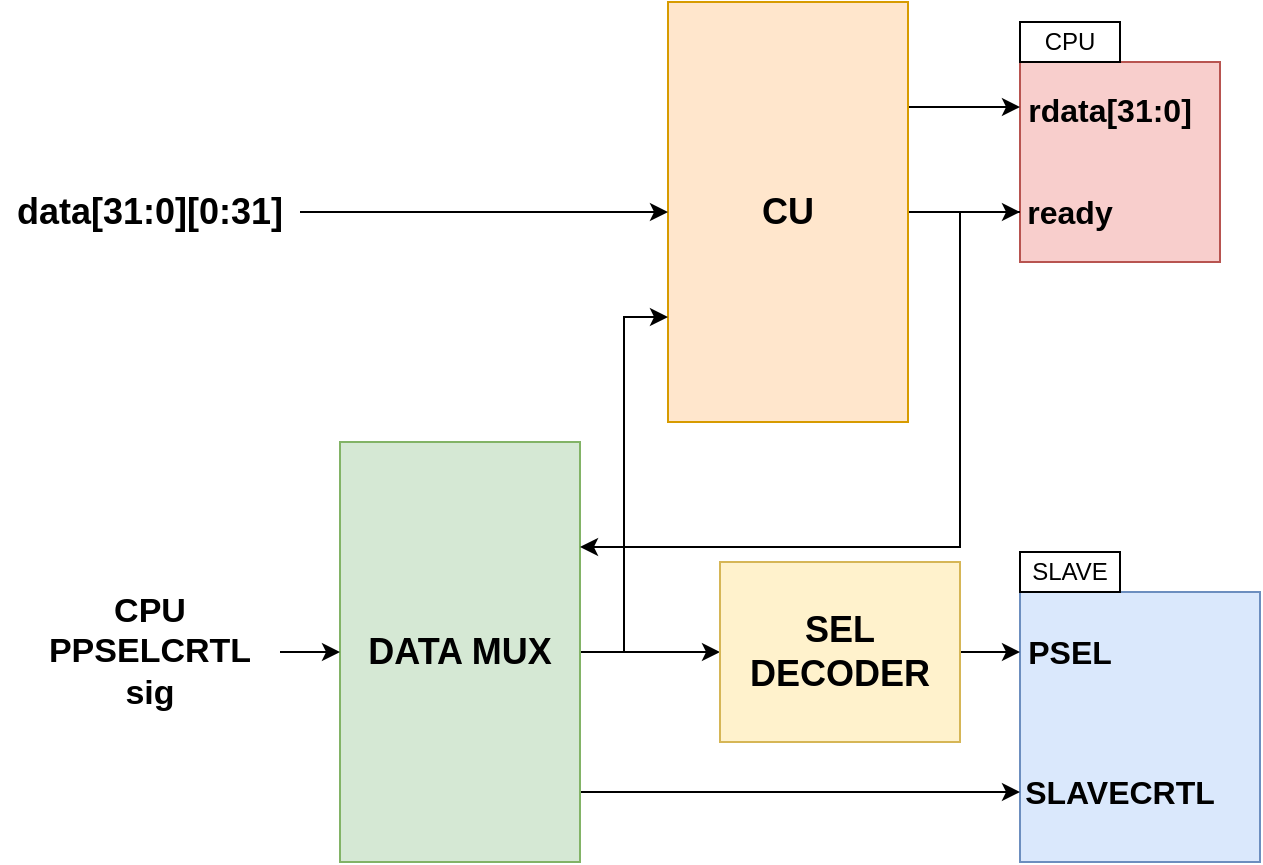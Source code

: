 <mxfile version="26.2.15">
  <diagram name="페이지-1" id="tCMl_iyAes5gaJrTplxd">
    <mxGraphModel dx="1090" dy="963" grid="1" gridSize="10" guides="1" tooltips="1" connect="1" arrows="1" fold="1" page="1" pageScale="1" pageWidth="827" pageHeight="1169" math="0" shadow="0">
      <root>
        <mxCell id="0" />
        <mxCell id="1" parent="0" />
        <mxCell id="CwWciGCMBSkFRej0DaMF-19" value="" style="rounded=0;whiteSpace=wrap;html=1;fillColor=#dae8fc;strokeColor=#6c8ebf;" vertex="1" parent="1">
          <mxGeometry x="550" y="365" width="120" height="135" as="geometry" />
        </mxCell>
        <mxCell id="CwWciGCMBSkFRej0DaMF-17" value="" style="whiteSpace=wrap;html=1;aspect=fixed;fillColor=#f8cecc;strokeColor=#b85450;" vertex="1" parent="1">
          <mxGeometry x="550" y="100" width="100" height="100" as="geometry" />
        </mxCell>
        <mxCell id="CwWciGCMBSkFRej0DaMF-9" value="" style="edgeStyle=orthogonalEdgeStyle;rounded=0;orthogonalLoop=1;jettySize=auto;html=1;exitX=1;exitY=0.25;exitDx=0;exitDy=0;" edge="1" parent="1" source="CwWciGCMBSkFRej0DaMF-1" target="CwWciGCMBSkFRej0DaMF-8">
          <mxGeometry relative="1" as="geometry">
            <Array as="points">
              <mxPoint x="552" y="123" />
              <mxPoint x="552" y="120" />
            </Array>
          </mxGeometry>
        </mxCell>
        <mxCell id="CwWciGCMBSkFRej0DaMF-11" value="" style="edgeStyle=orthogonalEdgeStyle;rounded=0;orthogonalLoop=1;jettySize=auto;html=1;" edge="1" parent="1" source="CwWciGCMBSkFRej0DaMF-1" target="CwWciGCMBSkFRej0DaMF-10">
          <mxGeometry relative="1" as="geometry" />
        </mxCell>
        <mxCell id="CwWciGCMBSkFRej0DaMF-1" value="CU" style="rounded=0;whiteSpace=wrap;html=1;fillColor=#ffe6cc;strokeColor=#d79b00;fontStyle=1;fontSize=18;" vertex="1" parent="1">
          <mxGeometry x="374" y="70" width="120" height="210" as="geometry" />
        </mxCell>
        <mxCell id="CwWciGCMBSkFRej0DaMF-4" style="edgeStyle=orthogonalEdgeStyle;rounded=0;orthogonalLoop=1;jettySize=auto;html=1;" edge="1" parent="1" source="CwWciGCMBSkFRej0DaMF-2" target="CwWciGCMBSkFRej0DaMF-3">
          <mxGeometry relative="1" as="geometry" />
        </mxCell>
        <mxCell id="CwWciGCMBSkFRej0DaMF-5" style="edgeStyle=orthogonalEdgeStyle;rounded=0;orthogonalLoop=1;jettySize=auto;html=1;entryX=0;entryY=0.75;entryDx=0;entryDy=0;" edge="1" parent="1" source="CwWciGCMBSkFRej0DaMF-2" target="CwWciGCMBSkFRej0DaMF-1">
          <mxGeometry relative="1" as="geometry" />
        </mxCell>
        <mxCell id="CwWciGCMBSkFRej0DaMF-23" style="edgeStyle=orthogonalEdgeStyle;rounded=0;orthogonalLoop=1;jettySize=auto;html=1;entryX=0;entryY=0.5;entryDx=0;entryDy=0;exitX=1;exitY=0.75;exitDx=0;exitDy=0;" edge="1" parent="1" source="CwWciGCMBSkFRej0DaMF-2" target="CwWciGCMBSkFRej0DaMF-22">
          <mxGeometry relative="1" as="geometry">
            <Array as="points">
              <mxPoint x="330" y="465" />
            </Array>
          </mxGeometry>
        </mxCell>
        <mxCell id="CwWciGCMBSkFRej0DaMF-2" value="DATA MUX" style="rounded=0;whiteSpace=wrap;html=1;fillColor=#d5e8d4;strokeColor=#82b366;fontStyle=1;fontSize=18;" vertex="1" parent="1">
          <mxGeometry x="210" y="290" width="120" height="210" as="geometry" />
        </mxCell>
        <mxCell id="CwWciGCMBSkFRej0DaMF-16" value="" style="edgeStyle=orthogonalEdgeStyle;rounded=0;orthogonalLoop=1;jettySize=auto;html=1;fontSize=16;fontStyle=1" edge="1" parent="1" source="CwWciGCMBSkFRej0DaMF-3" target="CwWciGCMBSkFRej0DaMF-15">
          <mxGeometry relative="1" as="geometry" />
        </mxCell>
        <mxCell id="CwWciGCMBSkFRej0DaMF-3" value="SEL DECODER" style="rounded=0;whiteSpace=wrap;html=1;fillColor=#fff2cc;strokeColor=#d6b656;fontStyle=1;fontSize=18;" vertex="1" parent="1">
          <mxGeometry x="400" y="350" width="120" height="90" as="geometry" />
        </mxCell>
        <mxCell id="CwWciGCMBSkFRej0DaMF-7" value="" style="edgeStyle=orthogonalEdgeStyle;rounded=0;orthogonalLoop=1;jettySize=auto;html=1;" edge="1" parent="1" source="CwWciGCMBSkFRej0DaMF-6" target="CwWciGCMBSkFRej0DaMF-1">
          <mxGeometry relative="1" as="geometry" />
        </mxCell>
        <mxCell id="CwWciGCMBSkFRej0DaMF-6" value="data[31:0][0:31]" style="text;html=1;align=center;verticalAlign=middle;whiteSpace=wrap;rounded=0;fontSize=18;fontStyle=1" vertex="1" parent="1">
          <mxGeometry x="40" y="160" width="150" height="30" as="geometry" />
        </mxCell>
        <mxCell id="CwWciGCMBSkFRej0DaMF-8" value="rdata[31:0]" style="text;html=1;align=center;verticalAlign=middle;whiteSpace=wrap;rounded=0;fontSize=16;fontStyle=1" vertex="1" parent="1">
          <mxGeometry x="550" y="109" width="90" height="30" as="geometry" />
        </mxCell>
        <mxCell id="CwWciGCMBSkFRej0DaMF-14" value="" style="edgeStyle=orthogonalEdgeStyle;rounded=0;orthogonalLoop=1;jettySize=auto;html=1;entryX=1;entryY=0.25;entryDx=0;entryDy=0;" edge="1" parent="1" source="CwWciGCMBSkFRej0DaMF-10" target="CwWciGCMBSkFRej0DaMF-2">
          <mxGeometry relative="1" as="geometry">
            <Array as="points">
              <mxPoint x="520" y="175" />
              <mxPoint x="520" y="343" />
            </Array>
          </mxGeometry>
        </mxCell>
        <mxCell id="CwWciGCMBSkFRej0DaMF-10" value="ready" style="text;html=1;align=center;verticalAlign=middle;whiteSpace=wrap;rounded=0;fontSize=16;fontStyle=1" vertex="1" parent="1">
          <mxGeometry x="550" y="160" width="50" height="30" as="geometry" />
        </mxCell>
        <mxCell id="CwWciGCMBSkFRej0DaMF-15" value="PSEL" style="text;html=1;align=center;verticalAlign=middle;whiteSpace=wrap;rounded=0;fontSize=16;fontStyle=1" vertex="1" parent="1">
          <mxGeometry x="550" y="380" width="50" height="30" as="geometry" />
        </mxCell>
        <mxCell id="CwWciGCMBSkFRej0DaMF-18" value="CPU" style="rounded=0;whiteSpace=wrap;html=1;" vertex="1" parent="1">
          <mxGeometry x="550" y="80" width="50" height="20" as="geometry" />
        </mxCell>
        <mxCell id="CwWciGCMBSkFRej0DaMF-21" value="SLAVE" style="rounded=0;whiteSpace=wrap;html=1;" vertex="1" parent="1">
          <mxGeometry x="550" y="345" width="50" height="20" as="geometry" />
        </mxCell>
        <mxCell id="CwWciGCMBSkFRej0DaMF-22" value="SLAVECRTL" style="text;html=1;align=center;verticalAlign=middle;whiteSpace=wrap;rounded=0;fontStyle=1;fontSize=16;" vertex="1" parent="1">
          <mxGeometry x="550" y="450" width="100" height="30" as="geometry" />
        </mxCell>
        <mxCell id="CwWciGCMBSkFRej0DaMF-25" value="" style="edgeStyle=orthogonalEdgeStyle;rounded=0;orthogonalLoop=1;jettySize=auto;html=1;" edge="1" parent="1" source="CwWciGCMBSkFRej0DaMF-24" target="CwWciGCMBSkFRej0DaMF-2">
          <mxGeometry relative="1" as="geometry" />
        </mxCell>
        <mxCell id="CwWciGCMBSkFRej0DaMF-24" value="CPU&lt;div&gt;PPSELCRTL sig&lt;/div&gt;" style="text;html=1;align=center;verticalAlign=middle;whiteSpace=wrap;rounded=0;fontStyle=1;fontSize=17;" vertex="1" parent="1">
          <mxGeometry x="50" y="355" width="130" height="80" as="geometry" />
        </mxCell>
      </root>
    </mxGraphModel>
  </diagram>
</mxfile>
